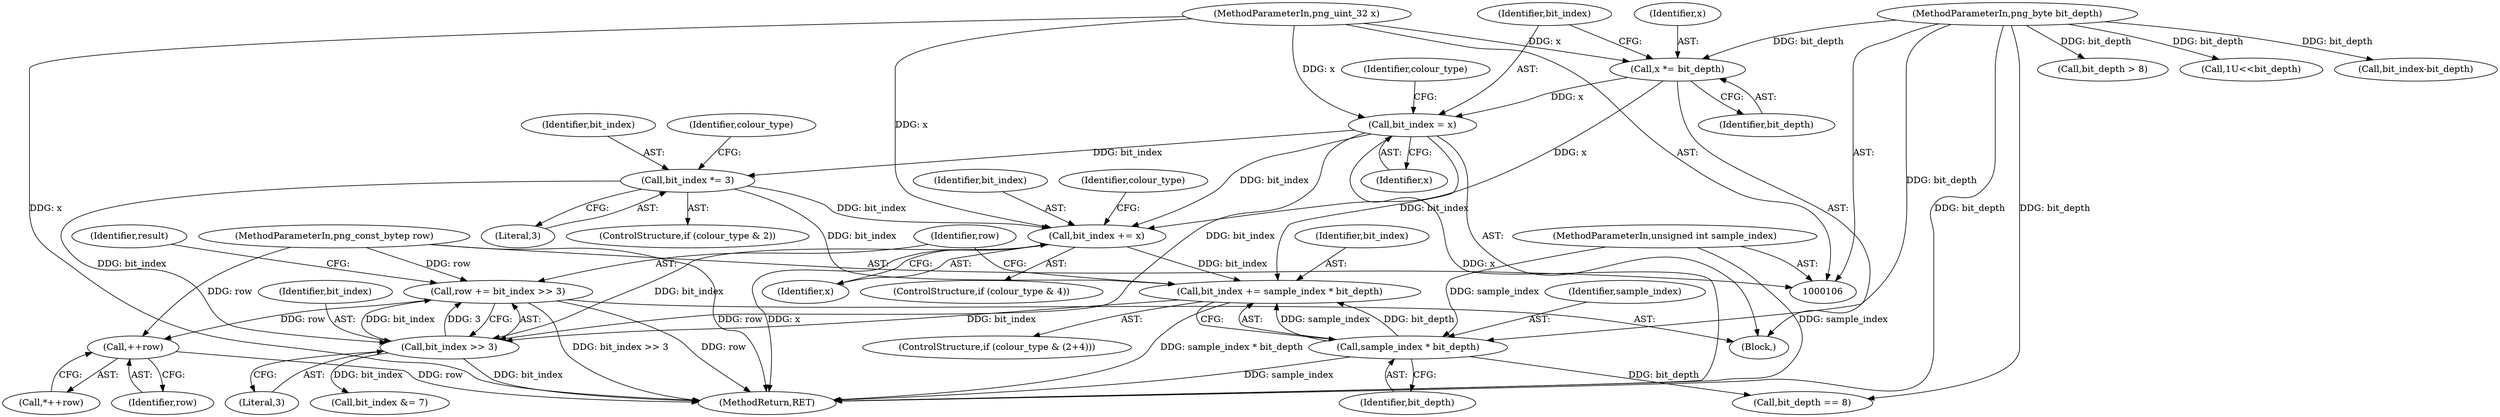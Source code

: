 digraph "1_Android_9d4853418ab2f754c2b63e091c29c5529b8b86ca_126@del" {
"1000179" [label="(Call,++row)"];
"1000153" [label="(Call,row += bit_index >> 3)"];
"1000155" [label="(Call,bit_index >> 3)"];
"1000139" [label="(Call,bit_index += x)"];
"1000110" [label="(MethodParameterIn,png_uint_32 x)"];
"1000115" [label="(Call,x *= bit_depth)"];
"1000109" [label="(MethodParameterIn,png_byte bit_depth)"];
"1000132" [label="(Call,bit_index *= 3)"];
"1000118" [label="(Call,bit_index = x)"];
"1000148" [label="(Call,bit_index += sample_index * bit_depth)"];
"1000150" [label="(Call,sample_index * bit_depth)"];
"1000111" [label="(MethodParameterIn,unsigned int sample_index)"];
"1000107" [label="(MethodParameterIn,png_const_bytep row)"];
"1000179" [label="(Call,++row)"];
"1000154" [label="(Identifier,row)"];
"1000139" [label="(Call,bit_index += x)"];
"1000159" [label="(Identifier,result)"];
"1000124" [label="(Identifier,colour_type)"];
"1000150" [label="(Call,sample_index * bit_depth)"];
"1000111" [label="(MethodParameterIn,unsigned int sample_index)"];
"1000156" [label="(Identifier,bit_index)"];
"1000135" [label="(ControlStructure,if (colour_type & 4))"];
"1000157" [label="(Literal,3)"];
"1000110" [label="(MethodParameterIn,png_uint_32 x)"];
"1000163" [label="(Call,bit_depth == 8)"];
"1000133" [label="(Identifier,bit_index)"];
"1000151" [label="(Identifier,sample_index)"];
"1000116" [label="(Identifier,x)"];
"1000115" [label="(Call,x *= bit_depth)"];
"1000137" [label="(Identifier,colour_type)"];
"1000170" [label="(Call,bit_depth > 8)"];
"1000181" [label="(Call,bit_index &= 7)"];
"1000117" [label="(Identifier,bit_depth)"];
"1000107" [label="(MethodParameterIn,png_const_bytep row)"];
"1000142" [label="(ControlStructure,if (colour_type & (2+4)))"];
"1000132" [label="(Call,bit_index *= 3)"];
"1000140" [label="(Identifier,bit_index)"];
"1000134" [label="(Literal,3)"];
"1000119" [label="(Identifier,bit_index)"];
"1000194" [label="(Call,1U<<bit_depth)"];
"1000141" [label="(Identifier,x)"];
"1000178" [label="(Call,*++row)"];
"1000120" [label="(Identifier,x)"];
"1000190" [label="(Call,bit_index-bit_depth)"];
"1000118" [label="(Call,bit_index = x)"];
"1000148" [label="(Call,bit_index += sample_index * bit_depth)"];
"1000152" [label="(Identifier,bit_depth)"];
"1000128" [label="(ControlStructure,if (colour_type & 2))"];
"1000109" [label="(MethodParameterIn,png_byte bit_depth)"];
"1000112" [label="(Block,)"];
"1000198" [label="(MethodReturn,RET)"];
"1000180" [label="(Identifier,row)"];
"1000155" [label="(Call,bit_index >> 3)"];
"1000149" [label="(Identifier,bit_index)"];
"1000144" [label="(Identifier,colour_type)"];
"1000153" [label="(Call,row += bit_index >> 3)"];
"1000179" -> "1000178"  [label="AST: "];
"1000179" -> "1000180"  [label="CFG: "];
"1000180" -> "1000179"  [label="AST: "];
"1000178" -> "1000179"  [label="CFG: "];
"1000179" -> "1000198"  [label="DDG: row"];
"1000153" -> "1000179"  [label="DDG: row"];
"1000107" -> "1000179"  [label="DDG: row"];
"1000153" -> "1000112"  [label="AST: "];
"1000153" -> "1000155"  [label="CFG: "];
"1000154" -> "1000153"  [label="AST: "];
"1000155" -> "1000153"  [label="AST: "];
"1000159" -> "1000153"  [label="CFG: "];
"1000153" -> "1000198"  [label="DDG: row"];
"1000153" -> "1000198"  [label="DDG: bit_index >> 3"];
"1000155" -> "1000153"  [label="DDG: bit_index"];
"1000155" -> "1000153"  [label="DDG: 3"];
"1000107" -> "1000153"  [label="DDG: row"];
"1000155" -> "1000157"  [label="CFG: "];
"1000156" -> "1000155"  [label="AST: "];
"1000157" -> "1000155"  [label="AST: "];
"1000155" -> "1000198"  [label="DDG: bit_index"];
"1000139" -> "1000155"  [label="DDG: bit_index"];
"1000148" -> "1000155"  [label="DDG: bit_index"];
"1000132" -> "1000155"  [label="DDG: bit_index"];
"1000118" -> "1000155"  [label="DDG: bit_index"];
"1000155" -> "1000181"  [label="DDG: bit_index"];
"1000139" -> "1000135"  [label="AST: "];
"1000139" -> "1000141"  [label="CFG: "];
"1000140" -> "1000139"  [label="AST: "];
"1000141" -> "1000139"  [label="AST: "];
"1000144" -> "1000139"  [label="CFG: "];
"1000139" -> "1000198"  [label="DDG: x"];
"1000110" -> "1000139"  [label="DDG: x"];
"1000115" -> "1000139"  [label="DDG: x"];
"1000132" -> "1000139"  [label="DDG: bit_index"];
"1000118" -> "1000139"  [label="DDG: bit_index"];
"1000139" -> "1000148"  [label="DDG: bit_index"];
"1000110" -> "1000106"  [label="AST: "];
"1000110" -> "1000198"  [label="DDG: x"];
"1000110" -> "1000115"  [label="DDG: x"];
"1000110" -> "1000118"  [label="DDG: x"];
"1000115" -> "1000112"  [label="AST: "];
"1000115" -> "1000117"  [label="CFG: "];
"1000116" -> "1000115"  [label="AST: "];
"1000117" -> "1000115"  [label="AST: "];
"1000119" -> "1000115"  [label="CFG: "];
"1000109" -> "1000115"  [label="DDG: bit_depth"];
"1000115" -> "1000118"  [label="DDG: x"];
"1000109" -> "1000106"  [label="AST: "];
"1000109" -> "1000198"  [label="DDG: bit_depth"];
"1000109" -> "1000150"  [label="DDG: bit_depth"];
"1000109" -> "1000163"  [label="DDG: bit_depth"];
"1000109" -> "1000170"  [label="DDG: bit_depth"];
"1000109" -> "1000190"  [label="DDG: bit_depth"];
"1000109" -> "1000194"  [label="DDG: bit_depth"];
"1000132" -> "1000128"  [label="AST: "];
"1000132" -> "1000134"  [label="CFG: "];
"1000133" -> "1000132"  [label="AST: "];
"1000134" -> "1000132"  [label="AST: "];
"1000137" -> "1000132"  [label="CFG: "];
"1000118" -> "1000132"  [label="DDG: bit_index"];
"1000132" -> "1000148"  [label="DDG: bit_index"];
"1000118" -> "1000112"  [label="AST: "];
"1000118" -> "1000120"  [label="CFG: "];
"1000119" -> "1000118"  [label="AST: "];
"1000120" -> "1000118"  [label="AST: "];
"1000124" -> "1000118"  [label="CFG: "];
"1000118" -> "1000198"  [label="DDG: x"];
"1000118" -> "1000148"  [label="DDG: bit_index"];
"1000148" -> "1000142"  [label="AST: "];
"1000148" -> "1000150"  [label="CFG: "];
"1000149" -> "1000148"  [label="AST: "];
"1000150" -> "1000148"  [label="AST: "];
"1000154" -> "1000148"  [label="CFG: "];
"1000148" -> "1000198"  [label="DDG: sample_index * bit_depth"];
"1000150" -> "1000148"  [label="DDG: sample_index"];
"1000150" -> "1000148"  [label="DDG: bit_depth"];
"1000150" -> "1000152"  [label="CFG: "];
"1000151" -> "1000150"  [label="AST: "];
"1000152" -> "1000150"  [label="AST: "];
"1000150" -> "1000198"  [label="DDG: sample_index"];
"1000111" -> "1000150"  [label="DDG: sample_index"];
"1000150" -> "1000163"  [label="DDG: bit_depth"];
"1000111" -> "1000106"  [label="AST: "];
"1000111" -> "1000198"  [label="DDG: sample_index"];
"1000107" -> "1000106"  [label="AST: "];
"1000107" -> "1000198"  [label="DDG: row"];
}
